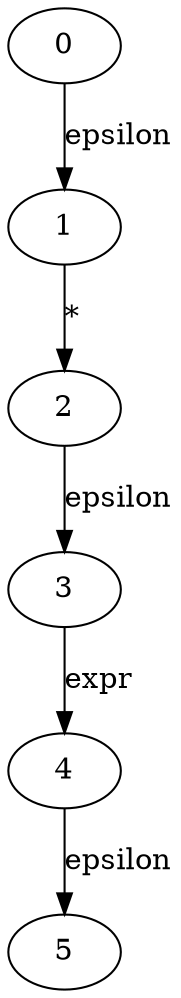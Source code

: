 
digraph star_expr {
  0->1[label=epsilon]
  1->2[label="*"]
  2->3[label=epsilon]
  3->4[label=expr]
  4->5[label=epsilon]
}

